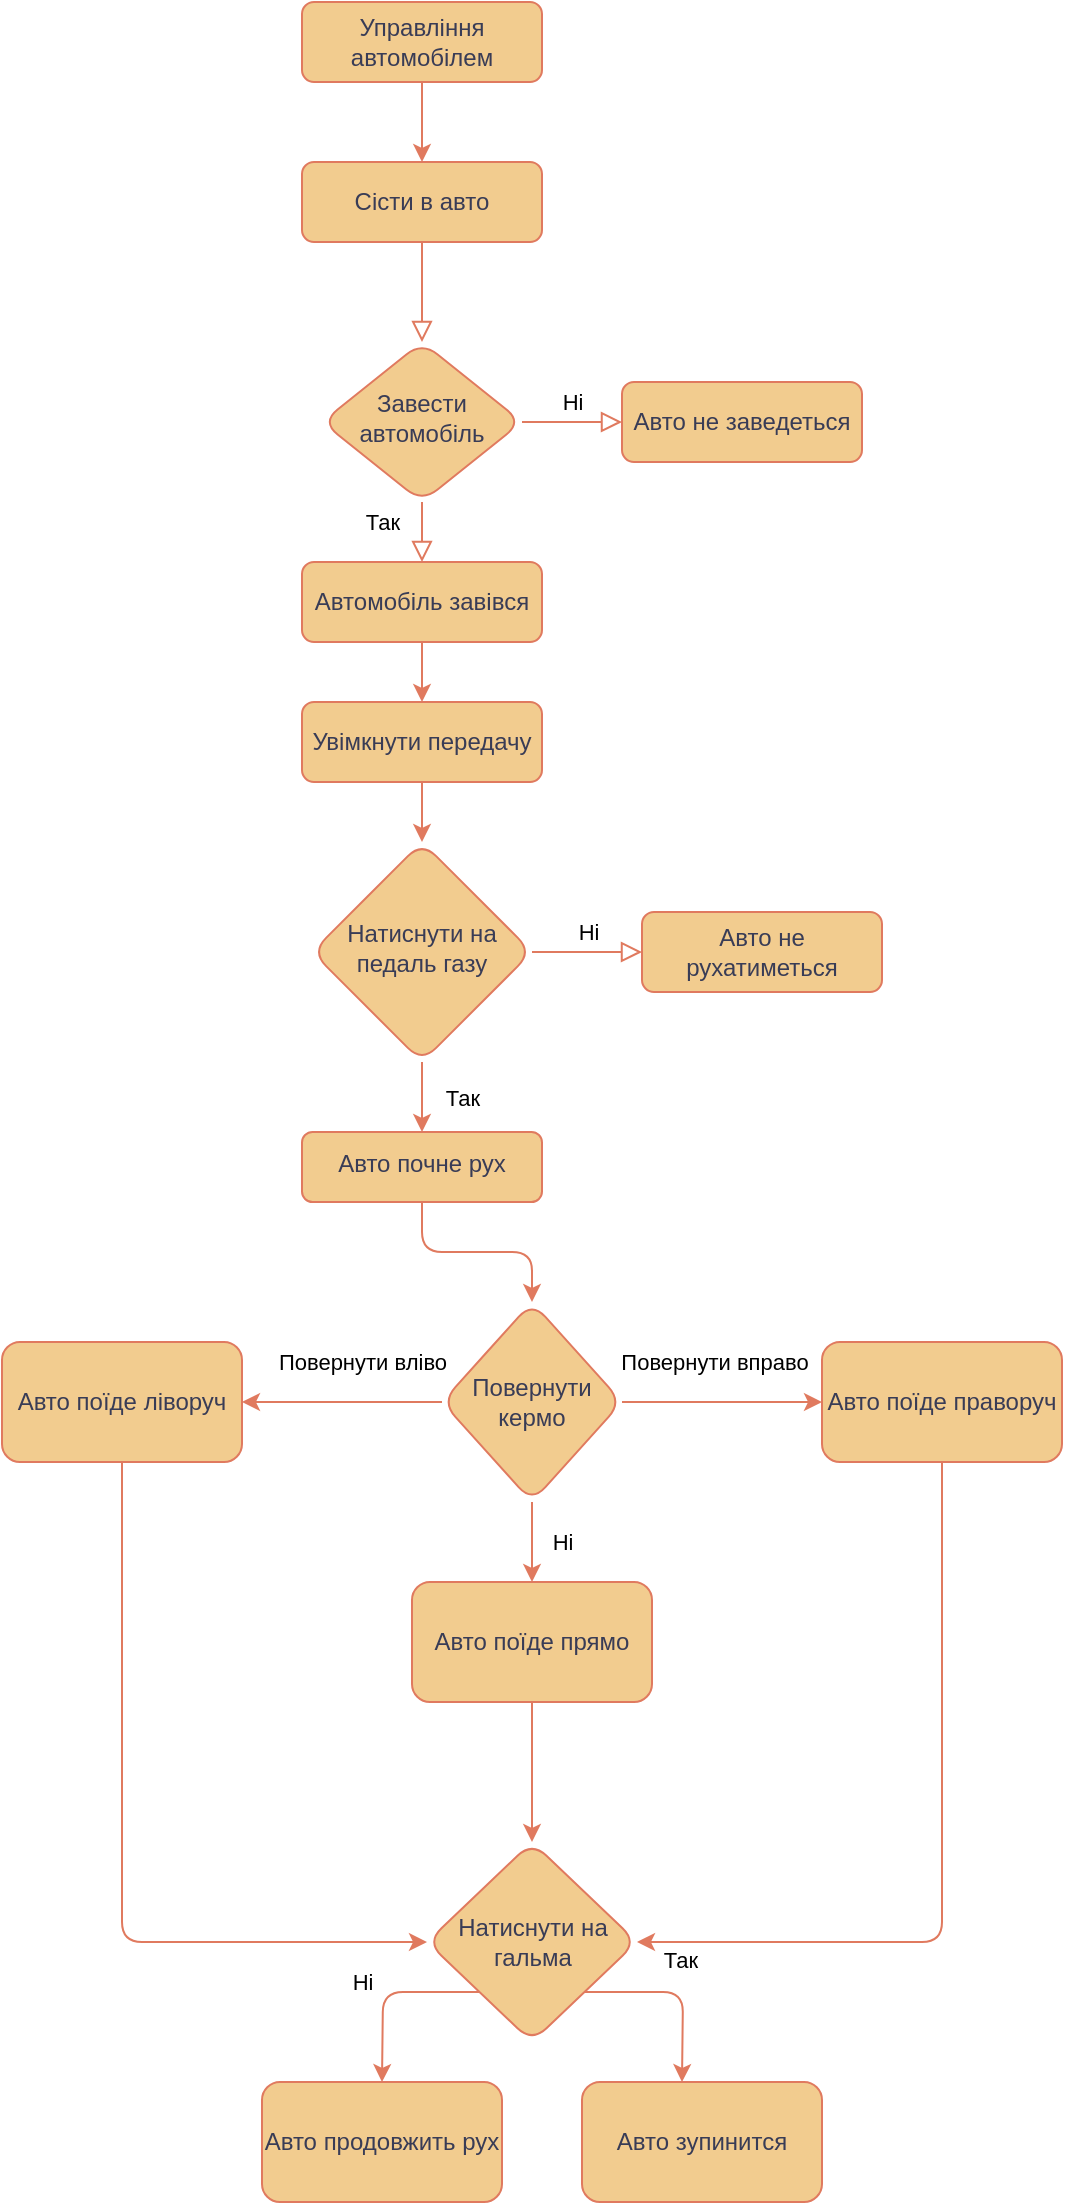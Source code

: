 <mxfile version="20.8.10" type="device"><diagram id="C5RBs43oDa-KdzZeNtuy" name="Page-1"><mxGraphModel dx="472" dy="838" grid="1" gridSize="10" guides="1" tooltips="1" connect="1" arrows="1" fold="1" page="1" pageScale="1" pageWidth="827" pageHeight="1169" math="0" shadow="0"><root><mxCell id="WIyWlLk6GJQsqaUBKTNV-0"/><mxCell id="WIyWlLk6GJQsqaUBKTNV-1" parent="WIyWlLk6GJQsqaUBKTNV-0"/><mxCell id="WIyWlLk6GJQsqaUBKTNV-2" value="" style="rounded=1;html=1;jettySize=auto;orthogonalLoop=1;fontSize=11;endArrow=block;endFill=0;endSize=8;strokeWidth=1;shadow=0;labelBackgroundColor=none;edgeStyle=orthogonalEdgeStyle;fontColor=default;strokeColor=#E07A5F;" parent="WIyWlLk6GJQsqaUBKTNV-1" source="WIyWlLk6GJQsqaUBKTNV-3" target="WIyWlLk6GJQsqaUBKTNV-6" edge="1"><mxGeometry relative="1" as="geometry"/></mxCell><mxCell id="WIyWlLk6GJQsqaUBKTNV-3" value="Сісти в авто" style="rounded=1;whiteSpace=wrap;html=1;fontSize=12;glass=0;strokeWidth=1;shadow=0;labelBackgroundColor=none;fillColor=#F2CC8F;strokeColor=#E07A5F;fontColor=#393C56;" parent="WIyWlLk6GJQsqaUBKTNV-1" vertex="1"><mxGeometry x="160" y="80" width="120" height="40" as="geometry"/></mxCell><mxCell id="WIyWlLk6GJQsqaUBKTNV-4" value="Так" style="rounded=1;html=1;jettySize=auto;orthogonalLoop=1;fontSize=11;endArrow=block;endFill=0;endSize=8;strokeWidth=1;shadow=0;labelBackgroundColor=none;edgeStyle=orthogonalEdgeStyle;entryX=0.5;entryY=0;entryDx=0;entryDy=0;fontColor=default;strokeColor=#E07A5F;" parent="WIyWlLk6GJQsqaUBKTNV-1" source="WIyWlLk6GJQsqaUBKTNV-6" target="WIyWlLk6GJQsqaUBKTNV-11" edge="1"><mxGeometry x="0.2" y="-20" relative="1" as="geometry"><mxPoint as="offset"/></mxGeometry></mxCell><mxCell id="WIyWlLk6GJQsqaUBKTNV-5" value="Ні" style="edgeStyle=orthogonalEdgeStyle;rounded=1;html=1;jettySize=auto;orthogonalLoop=1;fontSize=11;endArrow=block;endFill=0;endSize=8;strokeWidth=1;shadow=0;labelBackgroundColor=none;fontColor=default;strokeColor=#E07A5F;" parent="WIyWlLk6GJQsqaUBKTNV-1" source="WIyWlLk6GJQsqaUBKTNV-6" target="WIyWlLk6GJQsqaUBKTNV-7" edge="1"><mxGeometry y="10" relative="1" as="geometry"><mxPoint as="offset"/></mxGeometry></mxCell><mxCell id="WIyWlLk6GJQsqaUBKTNV-6" value="Завести автомобіль" style="rhombus;whiteSpace=wrap;html=1;shadow=0;fontFamily=Helvetica;fontSize=12;align=center;strokeWidth=1;spacing=6;spacingTop=-4;labelBackgroundColor=none;rounded=1;fillColor=#F2CC8F;strokeColor=#E07A5F;fontColor=#393C56;" parent="WIyWlLk6GJQsqaUBKTNV-1" vertex="1"><mxGeometry x="170" y="170" width="100" height="80" as="geometry"/></mxCell><mxCell id="WIyWlLk6GJQsqaUBKTNV-7" value="Авто не заведеться" style="rounded=1;whiteSpace=wrap;html=1;fontSize=12;glass=0;strokeWidth=1;shadow=0;labelBackgroundColor=none;fillColor=#F2CC8F;strokeColor=#E07A5F;fontColor=#393C56;" parent="WIyWlLk6GJQsqaUBKTNV-1" vertex="1"><mxGeometry x="320" y="190" width="120" height="40" as="geometry"/></mxCell><mxCell id="WIyWlLk6GJQsqaUBKTNV-9" value="Ні" style="edgeStyle=orthogonalEdgeStyle;rounded=1;html=1;jettySize=auto;orthogonalLoop=1;fontSize=11;endArrow=block;endFill=0;endSize=8;strokeWidth=1;shadow=0;labelBackgroundColor=none;fontColor=default;strokeColor=#E07A5F;" parent="WIyWlLk6GJQsqaUBKTNV-1" source="WIyWlLk6GJQsqaUBKTNV-10" target="WIyWlLk6GJQsqaUBKTNV-12" edge="1"><mxGeometry y="10" relative="1" as="geometry"><mxPoint as="offset"/></mxGeometry></mxCell><mxCell id="tqB6vH9VudvfkoXffTWC-7" value="Так" style="edgeStyle=orthogonalEdgeStyle;rounded=1;orthogonalLoop=1;jettySize=auto;html=1;labelBackgroundColor=none;fontColor=default;strokeColor=#E07A5F;" parent="WIyWlLk6GJQsqaUBKTNV-1" source="WIyWlLk6GJQsqaUBKTNV-10" target="tqB6vH9VudvfkoXffTWC-6" edge="1"><mxGeometry y="-20" relative="1" as="geometry"><mxPoint as="offset"/></mxGeometry></mxCell><mxCell id="WIyWlLk6GJQsqaUBKTNV-10" value="Натиснути на педаль газу" style="rhombus;whiteSpace=wrap;html=1;shadow=0;fontFamily=Helvetica;fontSize=12;align=center;strokeWidth=1;spacing=6;spacingTop=-4;labelBackgroundColor=none;rounded=1;fillColor=#F2CC8F;strokeColor=#E07A5F;fontColor=#393C56;" parent="WIyWlLk6GJQsqaUBKTNV-1" vertex="1"><mxGeometry x="165" y="420" width="110" height="110" as="geometry"/></mxCell><mxCell id="tqB6vH9VudvfkoXffTWC-5" value="" style="edgeStyle=orthogonalEdgeStyle;rounded=1;orthogonalLoop=1;jettySize=auto;html=1;labelBackgroundColor=none;fontColor=default;strokeColor=#E07A5F;" parent="WIyWlLk6GJQsqaUBKTNV-1" source="tqB6vH9VudvfkoXffTWC-11" target="WIyWlLk6GJQsqaUBKTNV-10" edge="1"><mxGeometry relative="1" as="geometry"/></mxCell><mxCell id="WIyWlLk6GJQsqaUBKTNV-11" value="Автомобіль завівся" style="rounded=1;whiteSpace=wrap;html=1;fontSize=12;glass=0;strokeWidth=1;shadow=0;labelBackgroundColor=none;fillColor=#F2CC8F;strokeColor=#E07A5F;fontColor=#393C56;" parent="WIyWlLk6GJQsqaUBKTNV-1" vertex="1"><mxGeometry x="160" y="280" width="120" height="40" as="geometry"/></mxCell><mxCell id="WIyWlLk6GJQsqaUBKTNV-12" value="Авто не рухатиметься" style="rounded=1;whiteSpace=wrap;html=1;fontSize=12;glass=0;strokeWidth=1;shadow=0;labelBackgroundColor=none;fillColor=#F2CC8F;strokeColor=#E07A5F;fontColor=#393C56;" parent="WIyWlLk6GJQsqaUBKTNV-1" vertex="1"><mxGeometry x="330" y="455" width="120" height="40" as="geometry"/></mxCell><mxCell id="tqB6vH9VudvfkoXffTWC-1" value="" style="edgeStyle=orthogonalEdgeStyle;rounded=1;orthogonalLoop=1;jettySize=auto;html=1;labelBackgroundColor=none;fontColor=default;strokeColor=#E07A5F;" parent="WIyWlLk6GJQsqaUBKTNV-1" source="tqB6vH9VudvfkoXffTWC-0" target="WIyWlLk6GJQsqaUBKTNV-3" edge="1"><mxGeometry relative="1" as="geometry"/></mxCell><mxCell id="tqB6vH9VudvfkoXffTWC-0" value="Управління автомобілем" style="rounded=1;whiteSpace=wrap;html=1;fontSize=12;glass=0;strokeWidth=1;shadow=0;labelBackgroundColor=none;fillColor=#F2CC8F;strokeColor=#E07A5F;fontColor=#393C56;" parent="WIyWlLk6GJQsqaUBKTNV-1" vertex="1"><mxGeometry x="160" width="120" height="40" as="geometry"/></mxCell><mxCell id="tqB6vH9VudvfkoXffTWC-13" value="" style="edgeStyle=orthogonalEdgeStyle;rounded=1;orthogonalLoop=1;jettySize=auto;html=1;fontColor=default;entryX=0.5;entryY=0;entryDx=0;entryDy=0;labelBackgroundColor=none;strokeColor=#E07A5F;" parent="WIyWlLk6GJQsqaUBKTNV-1" source="tqB6vH9VudvfkoXffTWC-6" target="tqB6vH9VudvfkoXffTWC-15" edge="1"><mxGeometry relative="1" as="geometry"><mxPoint x="220" y="650" as="targetPoint"/></mxGeometry></mxCell><mxCell id="tqB6vH9VudvfkoXffTWC-6" value="Авто почне рух" style="rounded=1;whiteSpace=wrap;html=1;shadow=0;strokeWidth=1;spacing=6;spacingTop=-4;labelBackgroundColor=none;fillColor=#F2CC8F;strokeColor=#E07A5F;fontColor=#393C56;" parent="WIyWlLk6GJQsqaUBKTNV-1" vertex="1"><mxGeometry x="160" y="565" width="120" height="35" as="geometry"/></mxCell><mxCell id="tqB6vH9VudvfkoXffTWC-12" value="" style="edgeStyle=orthogonalEdgeStyle;rounded=1;orthogonalLoop=1;jettySize=auto;html=1;labelBackgroundColor=none;fontColor=default;strokeColor=#E07A5F;" parent="WIyWlLk6GJQsqaUBKTNV-1" source="WIyWlLk6GJQsqaUBKTNV-11" target="tqB6vH9VudvfkoXffTWC-11" edge="1"><mxGeometry relative="1" as="geometry"><mxPoint x="220" y="320" as="sourcePoint"/><mxPoint x="220" y="420" as="targetPoint"/></mxGeometry></mxCell><mxCell id="tqB6vH9VudvfkoXffTWC-11" value="Увімкнути передачу" style="rounded=1;whiteSpace=wrap;html=1;labelBackgroundColor=none;fillColor=#F2CC8F;strokeColor=#E07A5F;fontColor=#393C56;" parent="WIyWlLk6GJQsqaUBKTNV-1" vertex="1"><mxGeometry x="160" y="350" width="120" height="40" as="geometry"/></mxCell><mxCell id="tqB6vH9VudvfkoXffTWC-17" value="Повернути вліво" style="edgeStyle=orthogonalEdgeStyle;rounded=1;orthogonalLoop=1;jettySize=auto;html=1;fontColor=default;labelBackgroundColor=none;strokeColor=#E07A5F;" parent="WIyWlLk6GJQsqaUBKTNV-1" source="tqB6vH9VudvfkoXffTWC-15" target="tqB6vH9VudvfkoXffTWC-16" edge="1"><mxGeometry x="-0.2" y="-20" relative="1" as="geometry"><mxPoint as="offset"/></mxGeometry></mxCell><mxCell id="tqB6vH9VudvfkoXffTWC-19" value="Повернути вправо" style="edgeStyle=orthogonalEdgeStyle;rounded=1;orthogonalLoop=1;jettySize=auto;html=1;fontColor=default;labelBackgroundColor=none;strokeColor=#E07A5F;" parent="WIyWlLk6GJQsqaUBKTNV-1" source="tqB6vH9VudvfkoXffTWC-15" target="tqB6vH9VudvfkoXffTWC-18" edge="1"><mxGeometry x="-0.091" y="20" relative="1" as="geometry"><mxPoint as="offset"/></mxGeometry></mxCell><mxCell id="tqB6vH9VudvfkoXffTWC-21" value="Ні" style="edgeStyle=orthogonalEdgeStyle;rounded=1;orthogonalLoop=1;jettySize=auto;html=1;fontColor=default;labelBackgroundColor=none;strokeColor=#E07A5F;" parent="WIyWlLk6GJQsqaUBKTNV-1" source="tqB6vH9VudvfkoXffTWC-15" target="tqB6vH9VudvfkoXffTWC-20" edge="1"><mxGeometry y="15" relative="1" as="geometry"><mxPoint as="offset"/></mxGeometry></mxCell><mxCell id="tqB6vH9VudvfkoXffTWC-15" value="Повернути кермо" style="rhombus;whiteSpace=wrap;html=1;rounded=1;labelBackgroundColor=none;fillColor=#F2CC8F;strokeColor=#E07A5F;fontColor=#393C56;" parent="WIyWlLk6GJQsqaUBKTNV-1" vertex="1"><mxGeometry x="230" y="650" width="90" height="100" as="geometry"/></mxCell><mxCell id="tqB6vH9VudvfkoXffTWC-27" style="edgeStyle=orthogonalEdgeStyle;rounded=1;orthogonalLoop=1;jettySize=auto;html=1;exitX=0.5;exitY=1;exitDx=0;exitDy=0;entryX=0;entryY=0.5;entryDx=0;entryDy=0;fontColor=default;labelBackgroundColor=none;strokeColor=#E07A5F;" parent="WIyWlLk6GJQsqaUBKTNV-1" source="tqB6vH9VudvfkoXffTWC-16" target="tqB6vH9VudvfkoXffTWC-24" edge="1"><mxGeometry relative="1" as="geometry"/></mxCell><mxCell id="tqB6vH9VudvfkoXffTWC-16" value="Авто поїде ліворуч" style="rounded=1;whiteSpace=wrap;html=1;labelBackgroundColor=none;fillColor=#F2CC8F;strokeColor=#E07A5F;fontColor=#393C56;" parent="WIyWlLk6GJQsqaUBKTNV-1" vertex="1"><mxGeometry x="10" y="670" width="120" height="60" as="geometry"/></mxCell><mxCell id="tqB6vH9VudvfkoXffTWC-26" style="edgeStyle=orthogonalEdgeStyle;rounded=1;orthogonalLoop=1;jettySize=auto;html=1;exitX=0.5;exitY=1;exitDx=0;exitDy=0;entryX=1;entryY=0.5;entryDx=0;entryDy=0;fontColor=default;labelBackgroundColor=none;strokeColor=#E07A5F;" parent="WIyWlLk6GJQsqaUBKTNV-1" source="tqB6vH9VudvfkoXffTWC-18" target="tqB6vH9VudvfkoXffTWC-24" edge="1"><mxGeometry relative="1" as="geometry"/></mxCell><mxCell id="tqB6vH9VudvfkoXffTWC-18" value="Авто поїде праворуч" style="rounded=1;whiteSpace=wrap;html=1;labelBackgroundColor=none;fillColor=#F2CC8F;strokeColor=#E07A5F;fontColor=#393C56;" parent="WIyWlLk6GJQsqaUBKTNV-1" vertex="1"><mxGeometry x="420" y="670" width="120" height="60" as="geometry"/></mxCell><mxCell id="tqB6vH9VudvfkoXffTWC-25" value="" style="edgeStyle=orthogonalEdgeStyle;rounded=1;orthogonalLoop=1;jettySize=auto;html=1;fontColor=default;labelBackgroundColor=none;strokeColor=#E07A5F;" parent="WIyWlLk6GJQsqaUBKTNV-1" source="tqB6vH9VudvfkoXffTWC-20" target="tqB6vH9VudvfkoXffTWC-24" edge="1"><mxGeometry relative="1" as="geometry"/></mxCell><mxCell id="tqB6vH9VudvfkoXffTWC-20" value="Авто поїде прямо" style="rounded=1;whiteSpace=wrap;html=1;labelBackgroundColor=none;fillColor=#F2CC8F;strokeColor=#E07A5F;fontColor=#393C56;" parent="WIyWlLk6GJQsqaUBKTNV-1" vertex="1"><mxGeometry x="215" y="790" width="120" height="60" as="geometry"/></mxCell><mxCell id="tqB6vH9VudvfkoXffTWC-28" value="Ні" style="edgeStyle=orthogonalEdgeStyle;rounded=1;orthogonalLoop=1;jettySize=auto;html=1;exitX=0;exitY=1;exitDx=0;exitDy=0;fontColor=default;labelBackgroundColor=none;strokeColor=#E07A5F;" parent="WIyWlLk6GJQsqaUBKTNV-1" source="tqB6vH9VudvfkoXffTWC-24" edge="1"><mxGeometry x="0.04" y="-11" relative="1" as="geometry"><mxPoint x="200" y="1040" as="targetPoint"/><mxPoint x="1" y="-5" as="offset"/></mxGeometry></mxCell><mxCell id="tqB6vH9VudvfkoXffTWC-29" value="Так" style="edgeStyle=orthogonalEdgeStyle;rounded=1;orthogonalLoop=1;jettySize=auto;html=1;exitX=1;exitY=1;exitDx=0;exitDy=0;fontColor=default;labelBackgroundColor=none;strokeColor=#E07A5F;" parent="WIyWlLk6GJQsqaUBKTNV-1" source="tqB6vH9VudvfkoXffTWC-24" edge="1"><mxGeometry x="0.04" y="11" relative="1" as="geometry"><mxPoint x="350" y="1040" as="targetPoint"/><mxPoint x="-1" y="-5" as="offset"/></mxGeometry></mxCell><mxCell id="tqB6vH9VudvfkoXffTWC-24" value="Натиснути на гальма" style="rhombus;whiteSpace=wrap;html=1;rounded=1;labelBackgroundColor=none;fillColor=#F2CC8F;strokeColor=#E07A5F;fontColor=#393C56;" parent="WIyWlLk6GJQsqaUBKTNV-1" vertex="1"><mxGeometry x="222.5" y="920" width="105" height="100" as="geometry"/></mxCell><mxCell id="tqB6vH9VudvfkoXffTWC-30" value="Авто зупинится" style="rounded=1;whiteSpace=wrap;html=1;labelBackgroundColor=none;fillColor=#F2CC8F;strokeColor=#E07A5F;fontColor=#393C56;" parent="WIyWlLk6GJQsqaUBKTNV-1" vertex="1"><mxGeometry x="300" y="1040" width="120" height="60" as="geometry"/></mxCell><mxCell id="tqB6vH9VudvfkoXffTWC-31" value="Авто продовжить рух" style="rounded=1;whiteSpace=wrap;html=1;labelBackgroundColor=none;fillColor=#F2CC8F;strokeColor=#E07A5F;fontColor=#393C56;" parent="WIyWlLk6GJQsqaUBKTNV-1" vertex="1"><mxGeometry x="140" y="1040" width="120" height="60" as="geometry"/></mxCell></root></mxGraphModel></diagram></mxfile>